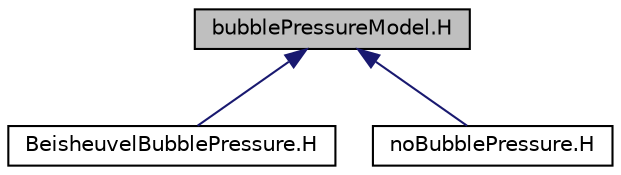 digraph "bubblePressureModel.H"
{
  bgcolor="transparent";
  edge [fontname="Helvetica",fontsize="10",labelfontname="Helvetica",labelfontsize="10"];
  node [fontname="Helvetica",fontsize="10",shape=record];
  Node5 [label="bubblePressureModel.H",height=0.2,width=0.4,color="black", fillcolor="grey75", style="filled", fontcolor="black"];
  Node5 -> Node6 [dir="back",color="midnightblue",fontsize="10",style="solid",fontname="Helvetica"];
  Node6 [label="BeisheuvelBubblePressure.H",height=0.2,width=0.4,color="black",URL="$a00929.html"];
  Node5 -> Node7 [dir="back",color="midnightblue",fontsize="10",style="solid",fontname="Helvetica"];
  Node7 [label="noBubblePressure.H",height=0.2,width=0.4,color="black",URL="$a00944.html"];
}

